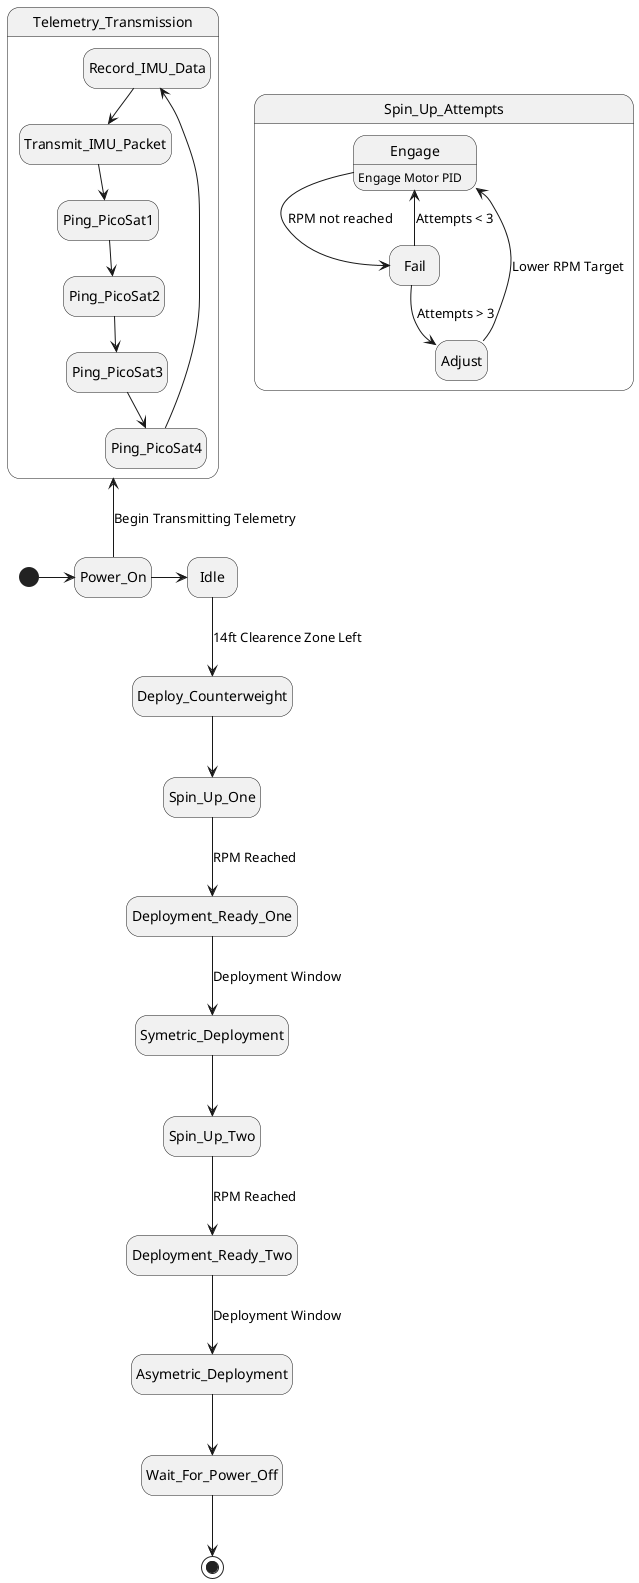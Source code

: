 @startuml Deployer State Machine

hide empty description

[*] -right-> Power_On

Power_On -up-> Telemetry_Transmission : Begin Transmitting Telemetry

State Telemetry_Transmission {
    Record_IMU_Data --> Transmit_IMU_Packet
    Transmit_IMU_Packet --> Ping_PicoSat1
    Ping_PicoSat1 --> Ping_PicoSat2
    Ping_PicoSat2 --> Ping_PicoSat3
    Ping_PicoSat3 --> Ping_PicoSat4
    Ping_PicoSat4 --> Record_IMU_Data
}

Power_On -right-> Idle
Idle -down-> Deploy_Counterweight : 14ft Clearence Zone Left
Deploy_Counterweight -down-> Spin_Up_One

Spin_Up_One -down-> Deployment_Ready_One : RPM Reached

State Spin_Up_Attempts {
    Engage : Engage Motor PID
    Engage -right-> Fail : RPM not reached
    Fail --> Engage : Attempts < 3
    Fail --> Adjust : Attempts > 3
    Adjust --> Engage : Lower RPM Target
}

Deployment_Ready_One --> Symetric_Deployment : Deployment Window
Symetric_Deployment -down-> Spin_Up_Two

Spin_Up_Two -down-> Deployment_Ready_Two : RPM Reached

Deployment_Ready_Two --> Asymetric_Deployment : Deployment Window

Asymetric_Deployment -down-> Wait_For_Power_Off
Wait_For_Power_Off -down-> [*]

@enduml